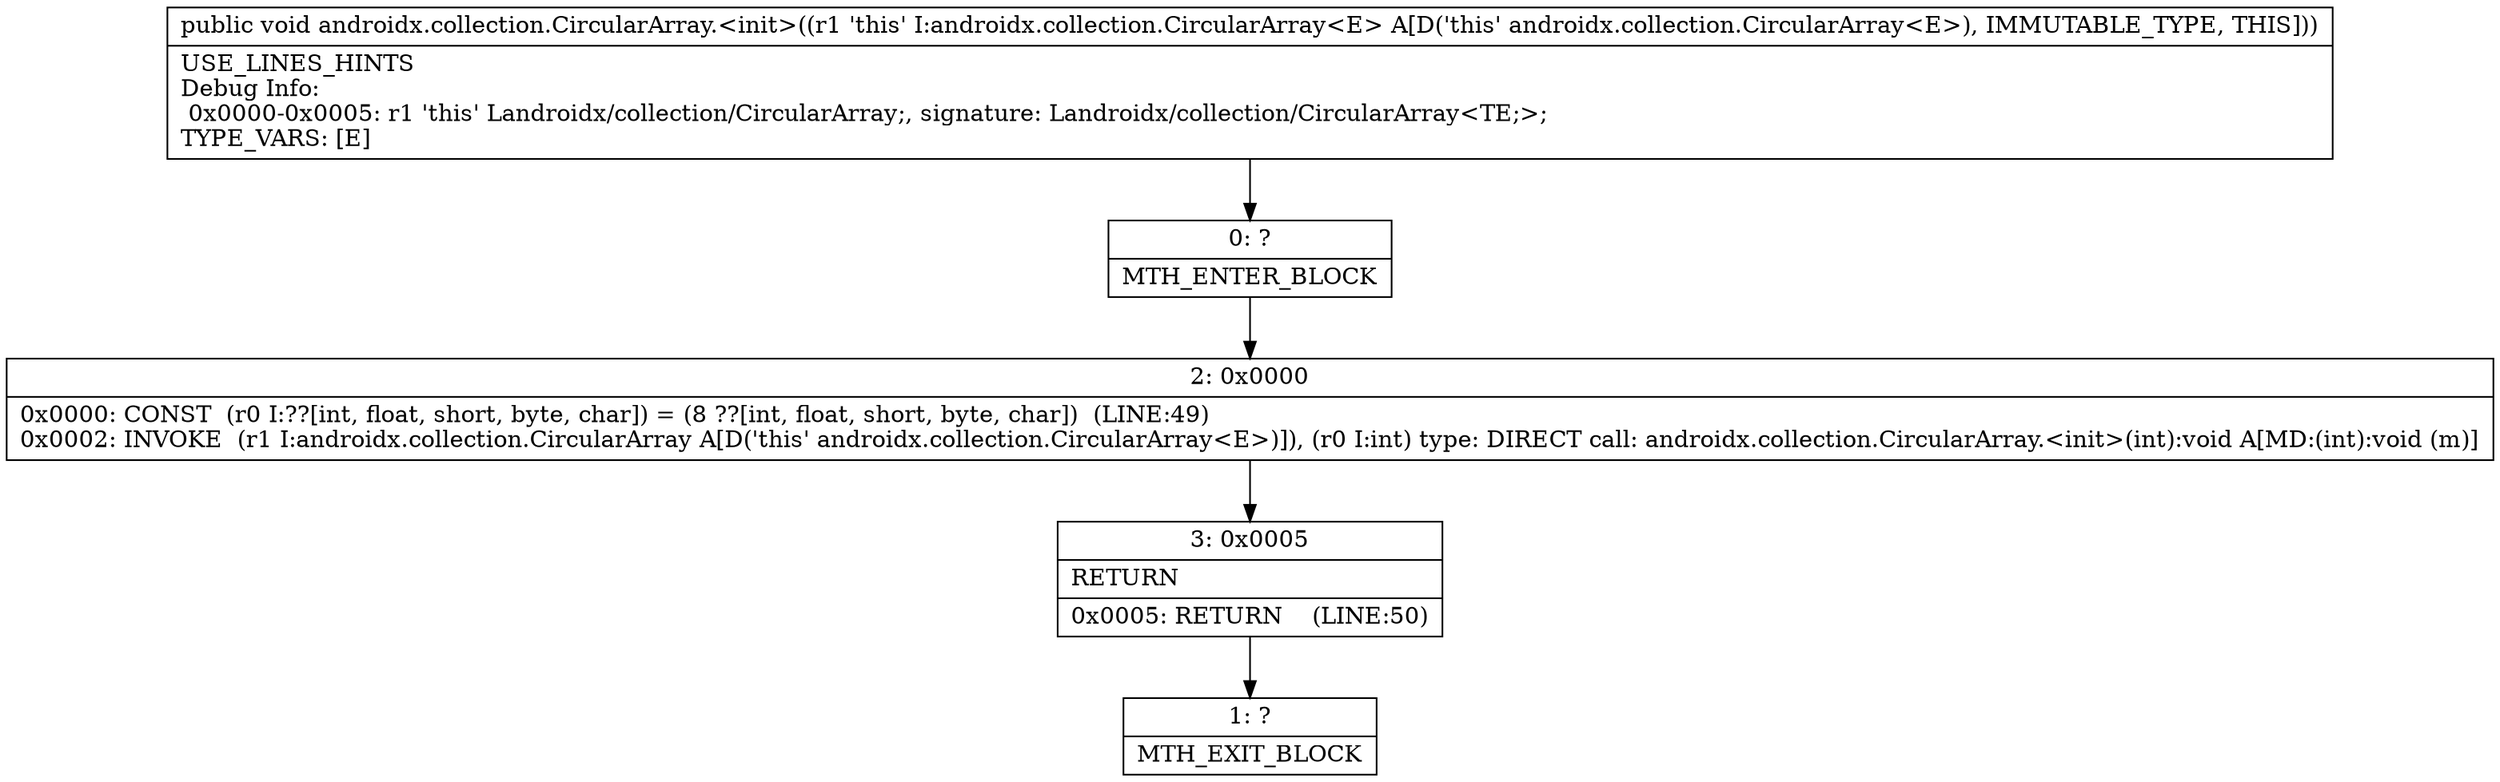 digraph "CFG forandroidx.collection.CircularArray.\<init\>()V" {
Node_0 [shape=record,label="{0\:\ ?|MTH_ENTER_BLOCK\l}"];
Node_2 [shape=record,label="{2\:\ 0x0000|0x0000: CONST  (r0 I:??[int, float, short, byte, char]) = (8 ??[int, float, short, byte, char])  (LINE:49)\l0x0002: INVOKE  (r1 I:androidx.collection.CircularArray A[D('this' androidx.collection.CircularArray\<E\>)]), (r0 I:int) type: DIRECT call: androidx.collection.CircularArray.\<init\>(int):void A[MD:(int):void (m)]\l}"];
Node_3 [shape=record,label="{3\:\ 0x0005|RETURN\l|0x0005: RETURN    (LINE:50)\l}"];
Node_1 [shape=record,label="{1\:\ ?|MTH_EXIT_BLOCK\l}"];
MethodNode[shape=record,label="{public void androidx.collection.CircularArray.\<init\>((r1 'this' I:androidx.collection.CircularArray\<E\> A[D('this' androidx.collection.CircularArray\<E\>), IMMUTABLE_TYPE, THIS]))  | USE_LINES_HINTS\lDebug Info:\l  0x0000\-0x0005: r1 'this' Landroidx\/collection\/CircularArray;, signature: Landroidx\/collection\/CircularArray\<TE;\>;\lTYPE_VARS: [E]\l}"];
MethodNode -> Node_0;Node_0 -> Node_2;
Node_2 -> Node_3;
Node_3 -> Node_1;
}

